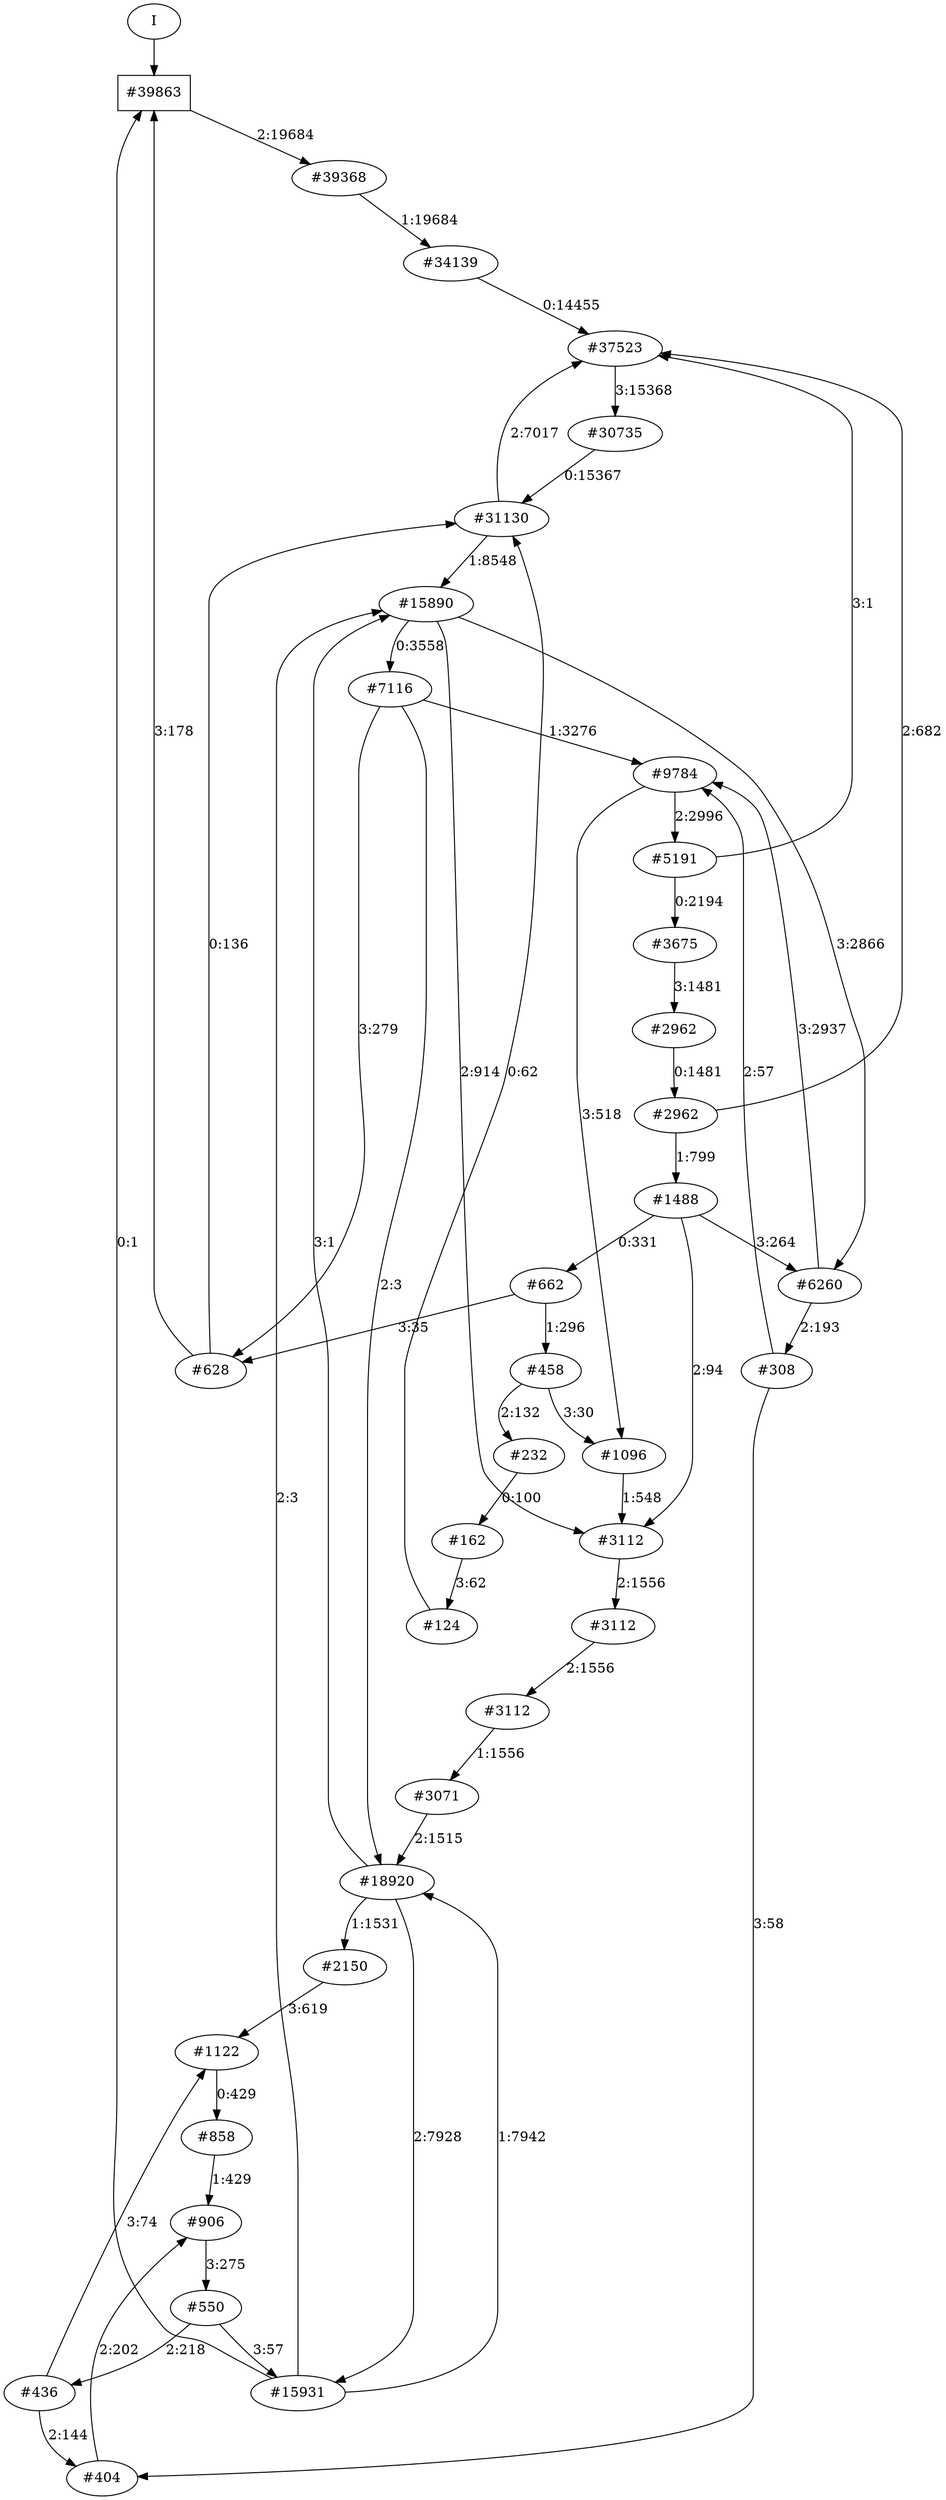 // produced with flexfringe from git commitd1cf04ada0831d0605a3651971ef9a02091d8823
// dfasat/flexfringe -h=alergia -d=alergia_data -o=experiments/flexfringe_pautomac_study/flexfringe_data/exp9_n150_p0_1dfa -n=150 -p=0.1 /Users/nicholasrenninger/Google Drive/Grad School/specification learning/code/DPFA_DTS_product_experiment/dfasatInvestigations/experiments/flexfringe_pautomac_study/flexfringe_data/flexfringe_pautomac_study_train 
digraph DFA {
	0 [label="root" shape=box];
		I -> 0;
	0 [ label="#39863"  ];
		0 -> 1 [label="2:19684"  ];
	1 [ label="#39368"  ];
		1 -> 2 [label="1:19684"  ];
	2 [ label="#34139"  ];
		2 -> 3 [label="0:14455"  ];
	3 [ label="#37523"  ];
		3 -> 4 [label="3:15368"  ];
	4 [ label="#30735"  ];
		4 -> 5 [label="0:15367"  ];
	5 [ label="#31130"  ];
		5 -> 3 [label="2:7017"  ];
		5 -> 6 [label="1:8548"  ];
	6 [ label="#15890"  ];
		6 -> 7 [label="0:3558"  ];
		6 -> 16 [label="3:2866"  ];
		6 -> 56 [label="2:914"  ];
	56 [ label="#3112"  ];
		56 -> 57 [label="2:1556"  ];
	57 [ label="#3112"  ];
		57 -> 58 [label="2:1556"  ];
	58 [ label="#3112"  ];
		58 -> 59 [label="1:1556"  ];
	59 [ label="#3071"  ];
		59 -> 60 [label="2:1515"  ];
	60 [ label="#18920"  ];
		60 -> 6 [label="3:1"  ];
		60 -> 61 [label="2:7928"  ];
		60 -> 307 [label="1:1531"  ];
	61 [ label="#15931"  ];
		61 -> 0 [label="0:1"  ];
		61 -> 6 [label="2:3"  ];
		61 -> 60 [label="1:7942"  ];
	307 [ label="#2150"  ];
		307 -> 819 [label="3:619"  ];
	819 [ label="#1122"  ];
		819 -> 820 [label="0:429"  ];
	820 [ label="#858"  ];
		820 -> 329 [label="1:429"  ];
	7 [ label="#7116"  ];
		7 -> 8 [label="1:3276"  ];
		7 -> 60 [label="2:3"  ];
		7 -> 84 [label="3:279"  ];
	8 [ label="#9784"  ];
		8 -> 9 [label="2:2996"  ];
		8 -> 172 [label="3:518"  ];
	9 [ label="#5191"  ];
		9 -> 3 [label="3:1"  ];
		9 -> 10 [label="0:2194"  ];
	10 [ label="#3675"  ];
		10 -> 11 [label="3:1481"  ];
	11 [ label="#2962"  ];
		11 -> 12 [label="0:1481"  ];
	12 [ label="#2962"  ];
		12 -> 3 [label="2:682"  ];
		12 -> 13 [label="1:799"  ];
	13 [ label="#1488"  ];
		13 -> 14 [label="0:331"  ];
		13 -> 16 [label="3:264"  ];
		13 -> 56 [label="2:94"  ];
	14 [ label="#662"  ];
		14 -> 15 [label="1:296"  ];
		14 -> 84 [label="3:35"  ];
	15 [ label="#458"  ];
		15 -> 951 [label="2:132"  ];
		15 -> 172 [label="3:30"  ];
	951 [ label="#232"  ];
		951 -> 952 [label="0:100"  ];
	952 [ label="#162"  ];
		952 -> 1086 [label="3:62"  ];
	1086 [ label="#124"  ];
		1086 -> 5 [label="0:62"  ];
	172 [ label="#1096"  ];
		172 -> 56 [label="1:548"  ];
	84 [ label="#628"  ];
		84 -> 0 [label="3:178"  ];
		84 -> 5 [label="0:136"  ];
	16 [ label="#6260"  ];
		16 -> 8 [label="3:2937"  ];
		16 -> 164 [label="2:193"  ];
	164 [ label="#308"  ];
		164 -> 8 [label="2:57"  ];
		164 -> 328 [label="3:58"  ];
	328 [ label="#404"  ];
		328 -> 329 [label="2:202"  ];
	329 [ label="#906"  ];
		329 -> 330 [label="3:275"  ];
	330 [ label="#550"  ];
		330 -> 61 [label="3:57"  ];
		330 -> 331 [label="2:218"  ];
	331 [ label="#436"  ];
		331 -> 328 [label="2:144"  ];
		331 -> 819 [label="3:74"  ];
}
